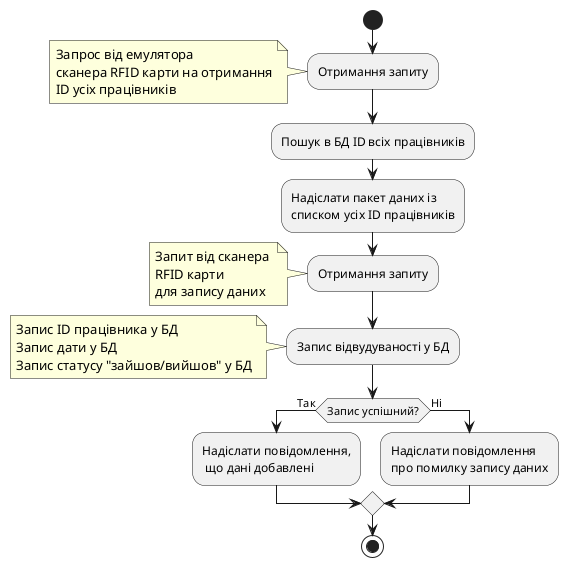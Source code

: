 @startuml
start 
    :Отримання запиту; 
    note left: Запрос від емулятора \nсканера RFID карти на отримання\nID усіх працівників
    :Пошук в БД ID всіх працівників;
    :Надіслати пакет даних із \nсписком усіх ID працівників;
    :Отримання запиту; 
    note left: Запит від сканера \nRFID карти \nдля запису даних
    :Запис відвудуваності у БД;
    note left: Запис ID працівника у БД\nЗапис дати у БД\nЗапис статусу "зайшов/вийшов" у БД
     if(Запис успішний?) then (Так)
     :Надіслати повідомлення,\n що дані добавлені;
     else (Ні)
     :Надіслати повідомлення\nпро помилку запису даних;
     endif
stop
@enduml

